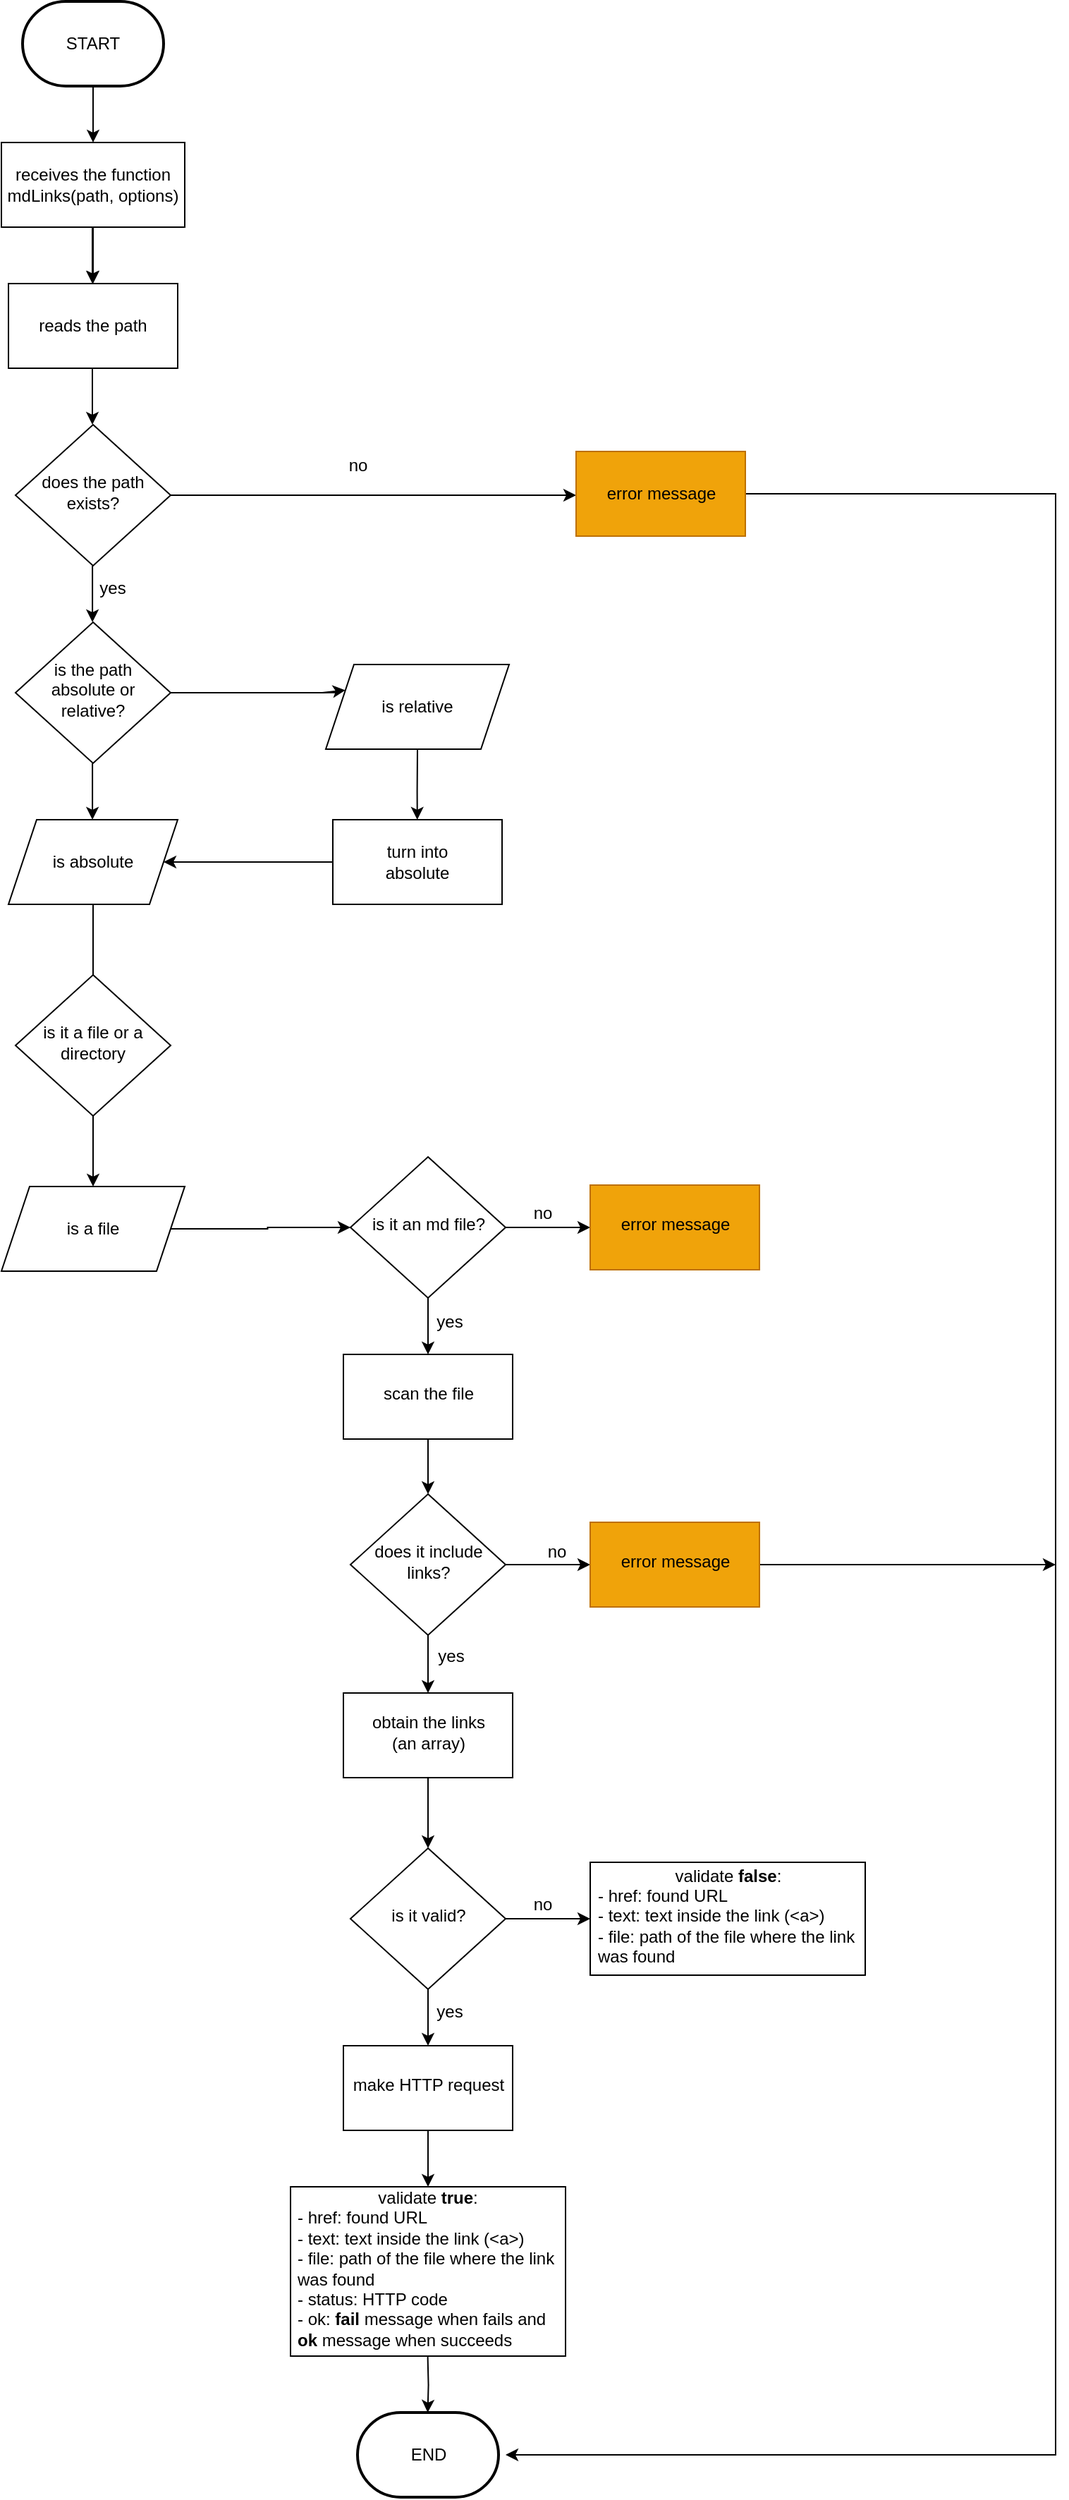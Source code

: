 <mxfile version="20.8.13" type="github">
  <diagram id="C5RBs43oDa-KdzZeNtuy" name="Page-1">
    <mxGraphModel dx="1908" dy="1246" grid="1" gridSize="10" guides="1" tooltips="1" connect="1" arrows="1" fold="1" page="1" pageScale="1" pageWidth="827" pageHeight="1169" math="0" shadow="0">
      <root>
        <mxCell id="WIyWlLk6GJQsqaUBKTNV-0" />
        <mxCell id="WIyWlLk6GJQsqaUBKTNV-1" parent="WIyWlLk6GJQsqaUBKTNV-0" />
        <mxCell id="CK0z-PxihFqx1SbpWy2w-0" value="START" style="strokeWidth=2;html=1;shape=mxgraph.flowchart.terminator;whiteSpace=wrap;" parent="WIyWlLk6GJQsqaUBKTNV-1" vertex="1">
          <mxGeometry x="180" y="10" width="100" height="60" as="geometry" />
        </mxCell>
        <mxCell id="CK0z-PxihFqx1SbpWy2w-5" value="" style="edgeStyle=orthogonalEdgeStyle;rounded=0;orthogonalLoop=1;jettySize=auto;html=1;" parent="WIyWlLk6GJQsqaUBKTNV-1" source="CK0z-PxihFqx1SbpWy2w-1" target="CK0z-PxihFqx1SbpWy2w-3" edge="1">
          <mxGeometry relative="1" as="geometry" />
        </mxCell>
        <mxCell id="CK0z-PxihFqx1SbpWy2w-1" value="receives the function&lt;br&gt;mdLinks(path, options)" style="rounded=0;whiteSpace=wrap;html=1;" parent="WIyWlLk6GJQsqaUBKTNV-1" vertex="1">
          <mxGeometry x="165" y="110" width="130" height="60" as="geometry" />
        </mxCell>
        <mxCell id="CK0z-PxihFqx1SbpWy2w-2" value="" style="endArrow=classic;html=1;rounded=0;exitX=0.5;exitY=1;exitDx=0;exitDy=0;exitPerimeter=0;" parent="WIyWlLk6GJQsqaUBKTNV-1" source="CK0z-PxihFqx1SbpWy2w-0" target="CK0z-PxihFqx1SbpWy2w-1" edge="1">
          <mxGeometry width="50" height="50" relative="1" as="geometry">
            <mxPoint x="220" y="80" as="sourcePoint" />
            <mxPoint x="270" y="30" as="targetPoint" />
            <Array as="points">
              <mxPoint x="230" y="90" />
              <mxPoint x="230" y="110" />
            </Array>
          </mxGeometry>
        </mxCell>
        <mxCell id="CK0z-PxihFqx1SbpWy2w-3" value="reads the path" style="rounded=0;whiteSpace=wrap;html=1;" parent="WIyWlLk6GJQsqaUBKTNV-1" vertex="1">
          <mxGeometry x="170" y="210" width="120" height="60" as="geometry" />
        </mxCell>
        <mxCell id="CK0z-PxihFqx1SbpWy2w-4" value="" style="endArrow=classic;html=1;rounded=0;exitX=0.5;exitY=1;exitDx=0;exitDy=0;exitPerimeter=0;" parent="WIyWlLk6GJQsqaUBKTNV-1" edge="1">
          <mxGeometry width="50" height="50" relative="1" as="geometry">
            <mxPoint x="229.5" y="170" as="sourcePoint" />
            <mxPoint x="229.5" y="210" as="targetPoint" />
            <Array as="points">
              <mxPoint x="229.5" y="190" />
            </Array>
          </mxGeometry>
        </mxCell>
        <mxCell id="CK0z-PxihFqx1SbpWy2w-6" value="does the path exists?" style="rhombus;whiteSpace=wrap;html=1;shadow=0;fontFamily=Helvetica;fontSize=12;align=center;strokeWidth=1;spacing=6;spacingTop=-4;" parent="WIyWlLk6GJQsqaUBKTNV-1" vertex="1">
          <mxGeometry x="175" y="310" width="110" height="100" as="geometry" />
        </mxCell>
        <mxCell id="CK0z-PxihFqx1SbpWy2w-8" value="" style="endArrow=classic;html=1;rounded=0;exitX=0.5;exitY=1;exitDx=0;exitDy=0;exitPerimeter=0;" parent="WIyWlLk6GJQsqaUBKTNV-1" edge="1">
          <mxGeometry width="50" height="50" relative="1" as="geometry">
            <mxPoint x="229.5" y="270" as="sourcePoint" />
            <mxPoint x="229.5" y="310" as="targetPoint" />
            <Array as="points">
              <mxPoint x="229.5" y="290" />
            </Array>
          </mxGeometry>
        </mxCell>
        <mxCell id="CK0z-PxihFqx1SbpWy2w-10" value="" style="endArrow=classic;html=1;rounded=0;exitX=0.5;exitY=1;exitDx=0;exitDy=0;exitPerimeter=0;" parent="WIyWlLk6GJQsqaUBKTNV-1" edge="1">
          <mxGeometry width="50" height="50" relative="1" as="geometry">
            <mxPoint x="229.55" y="410.0" as="sourcePoint" />
            <mxPoint x="229.55" y="450.0" as="targetPoint" />
            <Array as="points">
              <mxPoint x="229.55" y="430" />
            </Array>
          </mxGeometry>
        </mxCell>
        <mxCell id="CK0z-PxihFqx1SbpWy2w-22" style="edgeStyle=orthogonalEdgeStyle;rounded=0;orthogonalLoop=1;jettySize=auto;html=1;exitX=1;exitY=0.5;exitDx=0;exitDy=0;" parent="WIyWlLk6GJQsqaUBKTNV-1" source="CK0z-PxihFqx1SbpWy2w-6" target="CK0z-PxihFqx1SbpWy2w-13" edge="1">
          <mxGeometry relative="1" as="geometry">
            <mxPoint x="360" y="360" as="sourcePoint" />
            <Array as="points">
              <mxPoint x="500" y="360" />
              <mxPoint x="500" y="360" />
            </Array>
          </mxGeometry>
        </mxCell>
        <mxCell id="CK0z-PxihFqx1SbpWy2w-11" value="no" style="text;html=1;strokeColor=none;fillColor=none;align=center;verticalAlign=middle;whiteSpace=wrap;rounded=0;" parent="WIyWlLk6GJQsqaUBKTNV-1" vertex="1">
          <mxGeometry x="407.5" y="329" width="20" height="20" as="geometry" />
        </mxCell>
        <mxCell id="CK0z-PxihFqx1SbpWy2w-12" value="yes" style="text;html=1;strokeColor=none;fillColor=none;align=center;verticalAlign=middle;whiteSpace=wrap;rounded=0;" parent="WIyWlLk6GJQsqaUBKTNV-1" vertex="1">
          <mxGeometry x="234" y="416" width="20" height="20" as="geometry" />
        </mxCell>
        <mxCell id="CK0z-PxihFqx1SbpWy2w-90" value="" style="edgeStyle=orthogonalEdgeStyle;rounded=0;orthogonalLoop=1;jettySize=auto;html=1;" parent="WIyWlLk6GJQsqaUBKTNV-1" source="CK0z-PxihFqx1SbpWy2w-13" edge="1">
          <mxGeometry relative="1" as="geometry">
            <mxPoint x="522.5" y="1749" as="targetPoint" />
            <Array as="points">
              <mxPoint x="912.5" y="359" />
            </Array>
          </mxGeometry>
        </mxCell>
        <mxCell id="CK0z-PxihFqx1SbpWy2w-13" value="error message" style="rounded=0;whiteSpace=wrap;html=1;fillColor=#f0a30a;fontColor=#000000;strokeColor=#BD7000;" parent="WIyWlLk6GJQsqaUBKTNV-1" vertex="1">
          <mxGeometry x="572.5" y="329" width="120" height="60" as="geometry" />
        </mxCell>
        <mxCell id="CK0z-PxihFqx1SbpWy2w-14" value="is the path absolute or relative?" style="rhombus;whiteSpace=wrap;html=1;shadow=0;fontFamily=Helvetica;fontSize=12;align=center;strokeWidth=1;spacing=6;spacingTop=-4;" parent="WIyWlLk6GJQsqaUBKTNV-1" vertex="1">
          <mxGeometry x="175" y="450" width="110" height="100" as="geometry" />
        </mxCell>
        <mxCell id="CK0z-PxihFqx1SbpWy2w-15" value="is relative" style="shape=parallelogram;perimeter=parallelogramPerimeter;whiteSpace=wrap;html=1;fixedSize=1;" parent="WIyWlLk6GJQsqaUBKTNV-1" vertex="1">
          <mxGeometry x="395" y="480" width="130" height="60" as="geometry" />
        </mxCell>
        <mxCell id="CK0z-PxihFqx1SbpWy2w-29" value="" style="edgeStyle=orthogonalEdgeStyle;rounded=0;orthogonalLoop=1;jettySize=auto;html=1;" parent="WIyWlLk6GJQsqaUBKTNV-1" source="CK0z-PxihFqx1SbpWy2w-16" edge="1">
          <mxGeometry relative="1" as="geometry">
            <mxPoint x="230" y="730" as="targetPoint" />
          </mxGeometry>
        </mxCell>
        <mxCell id="CK0z-PxihFqx1SbpWy2w-16" value="is absolute" style="shape=parallelogram;perimeter=parallelogramPerimeter;whiteSpace=wrap;html=1;fixedSize=1;" parent="WIyWlLk6GJQsqaUBKTNV-1" vertex="1">
          <mxGeometry x="170" y="590" width="120" height="60" as="geometry" />
        </mxCell>
        <mxCell id="CK0z-PxihFqx1SbpWy2w-17" value="" style="endArrow=classic;html=1;rounded=0;exitX=0.5;exitY=1;exitDx=0;exitDy=0;exitPerimeter=0;" parent="WIyWlLk6GJQsqaUBKTNV-1" edge="1">
          <mxGeometry width="50" height="50" relative="1" as="geometry">
            <mxPoint x="229.55" y="550" as="sourcePoint" />
            <mxPoint x="229.55" y="590" as="targetPoint" />
            <Array as="points">
              <mxPoint x="229.55" y="570" />
            </Array>
          </mxGeometry>
        </mxCell>
        <mxCell id="CK0z-PxihFqx1SbpWy2w-19" value="" style="endArrow=classic;html=1;rounded=0;exitX=1;exitY=0.5;exitDx=0;exitDy=0;entryX=0;entryY=0.25;entryDx=0;entryDy=0;" parent="WIyWlLk6GJQsqaUBKTNV-1" source="CK0z-PxihFqx1SbpWy2w-14" target="CK0z-PxihFqx1SbpWy2w-15" edge="1">
          <mxGeometry width="50" height="50" relative="1" as="geometry">
            <mxPoint x="367.5" y="499.86" as="sourcePoint" />
            <mxPoint x="402.5" y="499.86" as="targetPoint" />
            <Array as="points">
              <mxPoint x="402.5" y="499.86" />
              <mxPoint x="392.5" y="500" />
            </Array>
          </mxGeometry>
        </mxCell>
        <mxCell id="CK0z-PxihFqx1SbpWy2w-27" value="" style="edgeStyle=orthogonalEdgeStyle;rounded=0;orthogonalLoop=1;jettySize=auto;html=1;" parent="WIyWlLk6GJQsqaUBKTNV-1" source="CK0z-PxihFqx1SbpWy2w-20" target="CK0z-PxihFqx1SbpWy2w-16" edge="1">
          <mxGeometry relative="1" as="geometry" />
        </mxCell>
        <mxCell id="CK0z-PxihFqx1SbpWy2w-20" value="turn into&lt;br&gt;absolute" style="rounded=0;whiteSpace=wrap;html=1;" parent="WIyWlLk6GJQsqaUBKTNV-1" vertex="1">
          <mxGeometry x="400" y="590" width="120" height="60" as="geometry" />
        </mxCell>
        <mxCell id="CK0z-PxihFqx1SbpWy2w-26" value="" style="endArrow=classic;html=1;rounded=0;exitX=0.5;exitY=1;exitDx=0;exitDy=0;" parent="WIyWlLk6GJQsqaUBKTNV-1" source="CK0z-PxihFqx1SbpWy2w-15" target="CK0z-PxihFqx1SbpWy2w-20" edge="1">
          <mxGeometry width="50" height="50" relative="1" as="geometry">
            <mxPoint x="459.8" y="550" as="sourcePoint" />
            <mxPoint x="460" y="590" as="targetPoint" />
            <Array as="points">
              <mxPoint x="459.8" y="570" />
            </Array>
          </mxGeometry>
        </mxCell>
        <mxCell id="CK0z-PxihFqx1SbpWy2w-46" value="" style="edgeStyle=orthogonalEdgeStyle;rounded=0;orthogonalLoop=1;jettySize=auto;html=1;" parent="WIyWlLk6GJQsqaUBKTNV-1" source="CK0z-PxihFqx1SbpWy2w-31" target="CK0z-PxihFqx1SbpWy2w-45" edge="1">
          <mxGeometry relative="1" as="geometry" />
        </mxCell>
        <mxCell id="CK0z-PxihFqx1SbpWy2w-31" value="is it a file or a directory" style="rhombus;whiteSpace=wrap;html=1;shadow=0;fontFamily=Helvetica;fontSize=12;align=center;strokeWidth=1;spacing=6;spacingTop=-4;" parent="WIyWlLk6GJQsqaUBKTNV-1" vertex="1">
          <mxGeometry x="175" y="700" width="110" height="100" as="geometry" />
        </mxCell>
        <mxCell id="CK0z-PxihFqx1SbpWy2w-39" value="" style="edgeStyle=orthogonalEdgeStyle;rounded=0;orthogonalLoop=1;jettySize=auto;html=1;" parent="WIyWlLk6GJQsqaUBKTNV-1" source="CK0z-PxihFqx1SbpWy2w-36" target="CK0z-PxihFqx1SbpWy2w-38" edge="1">
          <mxGeometry relative="1" as="geometry" />
        </mxCell>
        <mxCell id="CK0z-PxihFqx1SbpWy2w-61" value="" style="edgeStyle=orthogonalEdgeStyle;rounded=0;orthogonalLoop=1;jettySize=auto;html=1;" parent="WIyWlLk6GJQsqaUBKTNV-1" source="CK0z-PxihFqx1SbpWy2w-36" target="CK0z-PxihFqx1SbpWy2w-60" edge="1">
          <mxGeometry relative="1" as="geometry" />
        </mxCell>
        <mxCell id="CK0z-PxihFqx1SbpWy2w-36" value="is it an md file?" style="rhombus;whiteSpace=wrap;html=1;shadow=0;fontFamily=Helvetica;fontSize=12;align=center;strokeWidth=1;spacing=6;spacingTop=-4;" parent="WIyWlLk6GJQsqaUBKTNV-1" vertex="1">
          <mxGeometry x="412.5" y="829" width="110" height="100" as="geometry" />
        </mxCell>
        <mxCell id="CK0z-PxihFqx1SbpWy2w-38" value="error message" style="whiteSpace=wrap;html=1;shadow=0;strokeWidth=1;spacing=6;spacingTop=-4;fillColor=#f0a30a;fontColor=#000000;strokeColor=#BD7000;" parent="WIyWlLk6GJQsqaUBKTNV-1" vertex="1">
          <mxGeometry x="582.5" y="849" width="120" height="60" as="geometry" />
        </mxCell>
        <mxCell id="CK0z-PxihFqx1SbpWy2w-40" value="no" style="text;html=1;strokeColor=none;fillColor=none;align=center;verticalAlign=middle;whiteSpace=wrap;rounded=0;" parent="WIyWlLk6GJQsqaUBKTNV-1" vertex="1">
          <mxGeometry x="538.5" y="859" width="20" height="20" as="geometry" />
        </mxCell>
        <mxCell id="CK0z-PxihFqx1SbpWy2w-48" value="" style="edgeStyle=orthogonalEdgeStyle;rounded=0;orthogonalLoop=1;jettySize=auto;html=1;entryX=0;entryY=0.5;entryDx=0;entryDy=0;" parent="WIyWlLk6GJQsqaUBKTNV-1" source="CK0z-PxihFqx1SbpWy2w-45" target="CK0z-PxihFqx1SbpWy2w-36" edge="1">
          <mxGeometry relative="1" as="geometry">
            <mxPoint x="400" y="880" as="targetPoint" />
          </mxGeometry>
        </mxCell>
        <mxCell id="CK0z-PxihFqx1SbpWy2w-45" value="is a file" style="shape=parallelogram;perimeter=parallelogramPerimeter;whiteSpace=wrap;html=1;fixedSize=1;" parent="WIyWlLk6GJQsqaUBKTNV-1" vertex="1">
          <mxGeometry x="165" y="850" width="130" height="60" as="geometry" />
        </mxCell>
        <mxCell id="CK0z-PxihFqx1SbpWy2w-67" value="" style="edgeStyle=orthogonalEdgeStyle;rounded=0;orthogonalLoop=1;jettySize=auto;html=1;entryX=0.5;entryY=0;entryDx=0;entryDy=0;" parent="WIyWlLk6GJQsqaUBKTNV-1" source="CK0z-PxihFqx1SbpWy2w-60" target="CK0z-PxihFqx1SbpWy2w-69" edge="1">
          <mxGeometry relative="1" as="geometry" />
        </mxCell>
        <mxCell id="CK0z-PxihFqx1SbpWy2w-60" value="scan the file" style="whiteSpace=wrap;html=1;shadow=0;strokeWidth=1;spacing=6;spacingTop=-4;" parent="WIyWlLk6GJQsqaUBKTNV-1" vertex="1">
          <mxGeometry x="407.5" y="969" width="120" height="60" as="geometry" />
        </mxCell>
        <mxCell id="CK0z-PxihFqx1SbpWy2w-65" value="yes" style="text;html=1;strokeColor=none;fillColor=none;align=center;verticalAlign=middle;whiteSpace=wrap;rounded=0;" parent="WIyWlLk6GJQsqaUBKTNV-1" vertex="1">
          <mxGeometry x="472.5" y="936" width="20" height="20" as="geometry" />
        </mxCell>
        <mxCell id="CK0z-PxihFqx1SbpWy2w-79" value="" style="edgeStyle=orthogonalEdgeStyle;rounded=0;orthogonalLoop=1;jettySize=auto;html=1;" parent="WIyWlLk6GJQsqaUBKTNV-1" source="CK0z-PxihFqx1SbpWy2w-66" target="CK0z-PxihFqx1SbpWy2w-78" edge="1">
          <mxGeometry relative="1" as="geometry" />
        </mxCell>
        <mxCell id="CK0z-PxihFqx1SbpWy2w-66" value="obtain the links &lt;br&gt;(an array)" style="whiteSpace=wrap;html=1;shadow=0;strokeWidth=1;spacing=6;spacingTop=-4;" parent="WIyWlLk6GJQsqaUBKTNV-1" vertex="1">
          <mxGeometry x="407.5" y="1209" width="120" height="60" as="geometry" />
        </mxCell>
        <mxCell id="CK0z-PxihFqx1SbpWy2w-71" value="" style="edgeStyle=orthogonalEdgeStyle;rounded=0;orthogonalLoop=1;jettySize=auto;html=1;entryX=0.5;entryY=0;entryDx=0;entryDy=0;" parent="WIyWlLk6GJQsqaUBKTNV-1" source="CK0z-PxihFqx1SbpWy2w-69" target="CK0z-PxihFqx1SbpWy2w-66" edge="1">
          <mxGeometry relative="1" as="geometry">
            <mxPoint x="467.5" y="1199" as="targetPoint" />
          </mxGeometry>
        </mxCell>
        <mxCell id="CK0z-PxihFqx1SbpWy2w-76" value="" style="edgeStyle=orthogonalEdgeStyle;rounded=0;orthogonalLoop=1;jettySize=auto;html=1;" parent="WIyWlLk6GJQsqaUBKTNV-1" source="CK0z-PxihFqx1SbpWy2w-69" target="CK0z-PxihFqx1SbpWy2w-75" edge="1">
          <mxGeometry relative="1" as="geometry" />
        </mxCell>
        <mxCell id="CK0z-PxihFqx1SbpWy2w-69" value="does it include links?" style="rhombus;whiteSpace=wrap;html=1;shadow=0;fontFamily=Helvetica;fontSize=12;align=center;strokeWidth=1;spacing=6;spacingTop=-4;" parent="WIyWlLk6GJQsqaUBKTNV-1" vertex="1">
          <mxGeometry x="412.5" y="1068" width="110" height="100" as="geometry" />
        </mxCell>
        <mxCell id="CK0z-PxihFqx1SbpWy2w-74" value="yes" style="text;html=1;strokeColor=none;fillColor=none;align=center;verticalAlign=middle;whiteSpace=wrap;rounded=0;" parent="WIyWlLk6GJQsqaUBKTNV-1" vertex="1">
          <mxGeometry x="473.5" y="1173" width="20" height="20" as="geometry" />
        </mxCell>
        <mxCell id="CK0z-PxihFqx1SbpWy2w-94" value="" style="edgeStyle=orthogonalEdgeStyle;rounded=0;orthogonalLoop=1;jettySize=auto;html=1;" parent="WIyWlLk6GJQsqaUBKTNV-1" source="CK0z-PxihFqx1SbpWy2w-75" edge="1">
          <mxGeometry relative="1" as="geometry">
            <mxPoint x="912.5" y="1118" as="targetPoint" />
          </mxGeometry>
        </mxCell>
        <mxCell id="CK0z-PxihFqx1SbpWy2w-75" value="error message" style="whiteSpace=wrap;html=1;shadow=0;strokeWidth=1;spacing=6;spacingTop=-4;fillColor=#f0a30a;fontColor=#000000;strokeColor=#BD7000;" parent="WIyWlLk6GJQsqaUBKTNV-1" vertex="1">
          <mxGeometry x="582.5" y="1088" width="120" height="60" as="geometry" />
        </mxCell>
        <mxCell id="CK0z-PxihFqx1SbpWy2w-77" value="no" style="text;html=1;strokeColor=none;fillColor=none;align=center;verticalAlign=middle;whiteSpace=wrap;rounded=0;" parent="WIyWlLk6GJQsqaUBKTNV-1" vertex="1">
          <mxGeometry x="548.5" y="1099" width="20" height="20" as="geometry" />
        </mxCell>
        <mxCell id="CK0z-PxihFqx1SbpWy2w-81" value="" style="edgeStyle=orthogonalEdgeStyle;rounded=0;orthogonalLoop=1;jettySize=auto;html=1;" parent="WIyWlLk6GJQsqaUBKTNV-1" source="CK0z-PxihFqx1SbpWy2w-78" target="CK0z-PxihFqx1SbpWy2w-80" edge="1">
          <mxGeometry relative="1" as="geometry" />
        </mxCell>
        <mxCell id="CK0z-PxihFqx1SbpWy2w-84" value="" style="edgeStyle=orthogonalEdgeStyle;rounded=0;orthogonalLoop=1;jettySize=auto;html=1;" parent="WIyWlLk6GJQsqaUBKTNV-1" source="CK0z-PxihFqx1SbpWy2w-78" target="CK0z-PxihFqx1SbpWy2w-83" edge="1">
          <mxGeometry relative="1" as="geometry" />
        </mxCell>
        <mxCell id="CK0z-PxihFqx1SbpWy2w-78" value="is it valid?" style="rhombus;whiteSpace=wrap;html=1;shadow=0;fontFamily=Helvetica;fontSize=12;align=center;strokeWidth=1;spacing=6;spacingTop=-4;" parent="WIyWlLk6GJQsqaUBKTNV-1" vertex="1">
          <mxGeometry x="412.5" y="1319" width="110" height="100" as="geometry" />
        </mxCell>
        <mxCell id="CK0z-PxihFqx1SbpWy2w-80" value="validate &lt;b&gt;false&lt;/b&gt;:&lt;br&gt;&lt;div style=&quot;text-align: left;&quot;&gt;&lt;span style=&quot;background-color: initial;&quot;&gt;- href: found URL&lt;/span&gt;&lt;/div&gt;&lt;div style=&quot;text-align: left;&quot;&gt;&lt;span style=&quot;background-color: initial;&quot;&gt;- text: text inside the link (&amp;lt;a&amp;gt;)&lt;/span&gt;&lt;/div&gt;&lt;div style=&quot;text-align: left;&quot;&gt;&lt;span style=&quot;background-color: initial;&quot;&gt;- file: path of the file where the link was found&lt;/span&gt;&lt;/div&gt;" style="whiteSpace=wrap;html=1;shadow=0;strokeWidth=1;spacing=6;spacingTop=-4;" parent="WIyWlLk6GJQsqaUBKTNV-1" vertex="1">
          <mxGeometry x="582.5" y="1329" width="195" height="80" as="geometry" />
        </mxCell>
        <mxCell id="CK0z-PxihFqx1SbpWy2w-82" value="no" style="text;html=1;strokeColor=none;fillColor=none;align=center;verticalAlign=middle;whiteSpace=wrap;rounded=0;" parent="WIyWlLk6GJQsqaUBKTNV-1" vertex="1">
          <mxGeometry x="538.5" y="1349" width="20" height="20" as="geometry" />
        </mxCell>
        <mxCell id="CK0z-PxihFqx1SbpWy2w-87" value="" style="edgeStyle=orthogonalEdgeStyle;rounded=0;orthogonalLoop=1;jettySize=auto;html=1;" parent="WIyWlLk6GJQsqaUBKTNV-1" source="CK0z-PxihFqx1SbpWy2w-83" edge="1">
          <mxGeometry relative="1" as="geometry">
            <mxPoint x="467.5" y="1559" as="targetPoint" />
          </mxGeometry>
        </mxCell>
        <mxCell id="CK0z-PxihFqx1SbpWy2w-83" value="make HTTP request" style="whiteSpace=wrap;html=1;shadow=0;strokeWidth=1;spacing=6;spacingTop=-4;" parent="WIyWlLk6GJQsqaUBKTNV-1" vertex="1">
          <mxGeometry x="407.5" y="1459" width="120" height="60" as="geometry" />
        </mxCell>
        <mxCell id="CK0z-PxihFqx1SbpWy2w-85" value="yes" style="text;html=1;strokeColor=none;fillColor=none;align=center;verticalAlign=middle;whiteSpace=wrap;rounded=0;" parent="WIyWlLk6GJQsqaUBKTNV-1" vertex="1">
          <mxGeometry x="472.5" y="1425" width="20" height="20" as="geometry" />
        </mxCell>
        <mxCell id="CK0z-PxihFqx1SbpWy2w-88" value="validate &lt;b&gt;true&lt;/b&gt;:&lt;br&gt;&lt;div style=&quot;text-align: left;&quot;&gt;&lt;span style=&quot;background-color: initial;&quot;&gt;- href: found URL&lt;/span&gt;&lt;/div&gt;&lt;div style=&quot;text-align: left;&quot;&gt;&lt;span style=&quot;background-color: initial;&quot;&gt;- text: text inside the link (&amp;lt;a&amp;gt;)&lt;/span&gt;&lt;/div&gt;&lt;div style=&quot;text-align: left;&quot;&gt;&lt;span style=&quot;background-color: initial;&quot;&gt;- file: path of the file where the link was found&lt;/span&gt;&lt;/div&gt;&lt;div style=&quot;text-align: left;&quot;&gt;&lt;span style=&quot;background-color: initial;&quot;&gt;- status: HTTP code&lt;/span&gt;&lt;/div&gt;&lt;div style=&quot;text-align: left;&quot;&gt;&lt;span style=&quot;background-color: initial;&quot;&gt;- ok: &lt;b&gt;fail&lt;/b&gt; message when fails and &lt;b&gt;ok&lt;/b&gt; message when succeeds&lt;/span&gt;&lt;/div&gt;" style="whiteSpace=wrap;html=1;shadow=0;strokeWidth=1;spacing=6;spacingTop=-4;" parent="WIyWlLk6GJQsqaUBKTNV-1" vertex="1">
          <mxGeometry x="370" y="1559" width="195" height="120" as="geometry" />
        </mxCell>
        <mxCell id="CK0z-PxihFqx1SbpWy2w-91" value="END" style="strokeWidth=2;html=1;shape=mxgraph.flowchart.terminator;whiteSpace=wrap;" parent="WIyWlLk6GJQsqaUBKTNV-1" vertex="1">
          <mxGeometry x="417.5" y="1719" width="100" height="60" as="geometry" />
        </mxCell>
        <mxCell id="CK0z-PxihFqx1SbpWy2w-92" value="" style="edgeStyle=orthogonalEdgeStyle;rounded=0;orthogonalLoop=1;jettySize=auto;html=1;" parent="WIyWlLk6GJQsqaUBKTNV-1" edge="1">
          <mxGeometry relative="1" as="geometry">
            <mxPoint x="467.29" y="1679" as="sourcePoint" />
            <mxPoint x="467.29" y="1719" as="targetPoint" />
          </mxGeometry>
        </mxCell>
      </root>
    </mxGraphModel>
  </diagram>
</mxfile>
